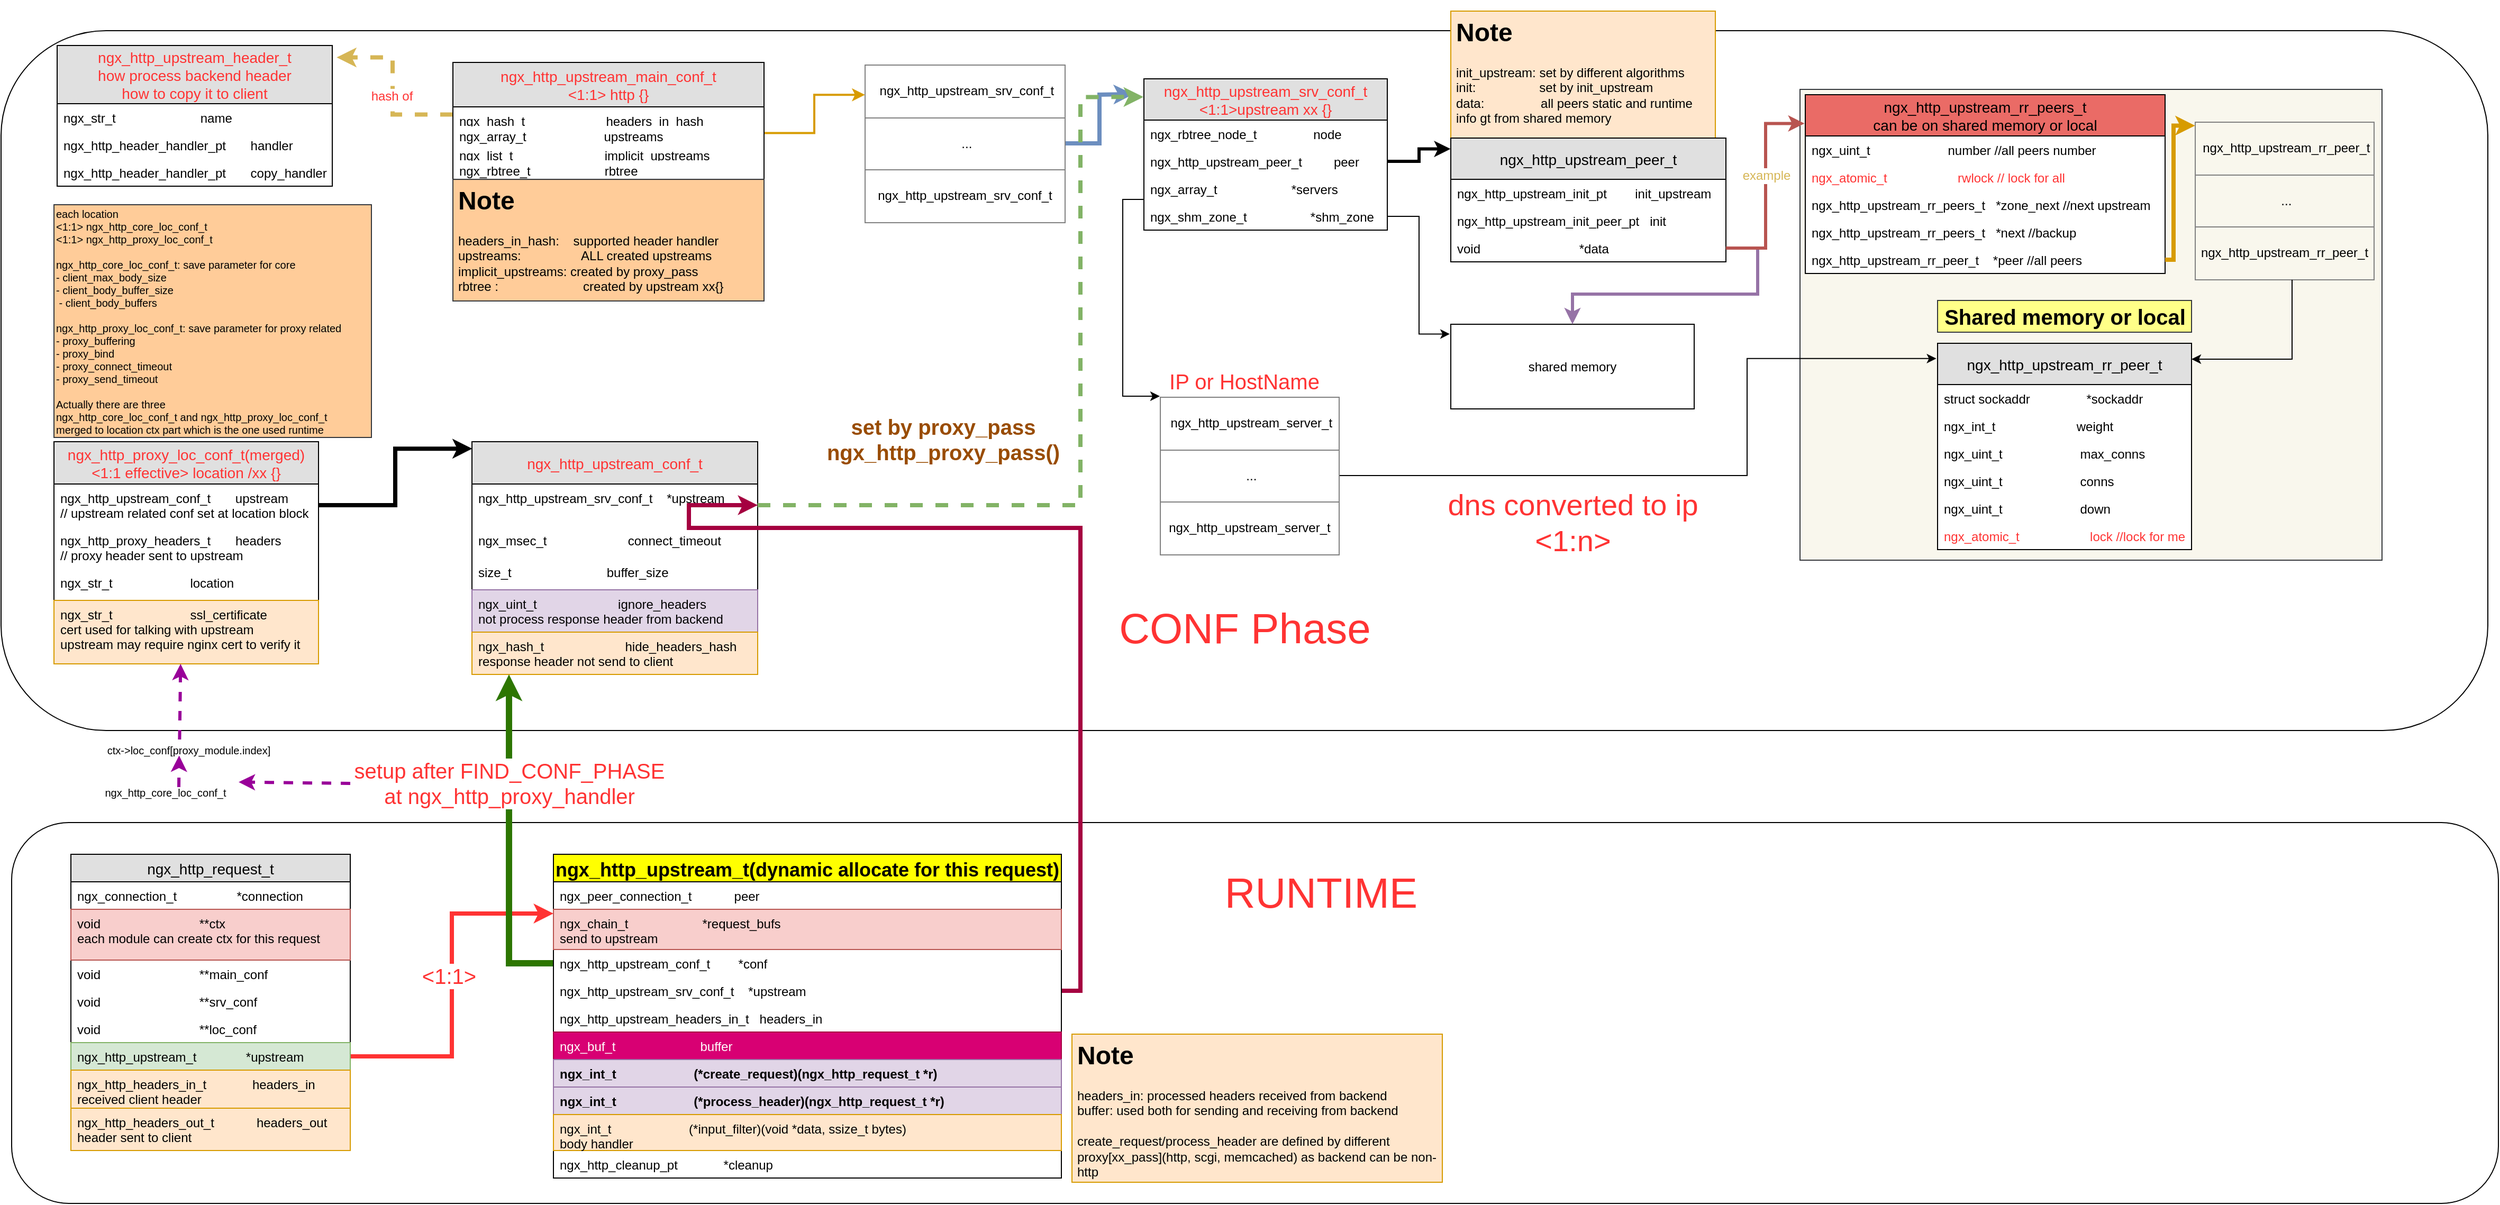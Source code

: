 <mxfile version="14.1.8" type="device"><diagram id="2Dh9Pn1N_m6KJhCu56fz" name="Page-1"><mxGraphModel dx="2422" dy="2136" grid="1" gridSize="10" guides="1" tooltips="1" connect="1" arrows="1" fold="1" page="1" pageScale="1" pageWidth="850" pageHeight="1100" math="0" shadow="0"><root><mxCell id="0"/><mxCell id="1" parent="0"/><mxCell id="KpF2HU3y_pxECqHZrvl7-73" value="" style="group" parent="1" vertex="1" connectable="0"><mxGeometry x="1080" y="-518.5" width="980" height="680" as="geometry"/></mxCell><mxCell id="r-wEKpMscldsiw1j2YKn-5" value="IP or HostName" style="rounded=1;whiteSpace=wrap;html=1;strokeColor=#000000;fillColor=none;fontSize=20;fontColor=#FF3333;" parent="KpF2HU3y_pxECqHZrvl7-73" vertex="1"><mxGeometry x="-1370" y="18.5" width="2350" height="661.5" as="geometry"/></mxCell><mxCell id="KpF2HU3y_pxECqHZrvl7-48" value="&lt;h1&gt;Note&lt;/h1&gt;&lt;div&gt;init_upstream: set by different algorithms&lt;br&gt;&lt;/div&gt;&lt;div&gt;init:&amp;nbsp;&amp;nbsp;&amp;nbsp;&amp;nbsp;&amp;nbsp;&amp;nbsp;&amp;nbsp;&amp;nbsp;&amp;nbsp;&amp;nbsp;&amp;nbsp;&amp;nbsp;&amp;nbsp;&amp;nbsp;&amp;nbsp;&amp;nbsp;&amp;nbsp; set by init_upstream&lt;/div&gt;&lt;div&gt;data:&amp;nbsp;&amp;nbsp;&amp;nbsp;&amp;nbsp;&amp;nbsp;&amp;nbsp;&amp;nbsp;&amp;nbsp;&amp;nbsp;&amp;nbsp;&amp;nbsp;&amp;nbsp;&amp;nbsp;&amp;nbsp;&amp;nbsp; all peers static and runtime info gt from shared memory&lt;br&gt;&lt;/div&gt;" style="text;html=1;strokeColor=#d79b00;fillColor=#ffe6cc;spacing=5;spacingTop=-20;whiteSpace=wrap;overflow=hidden;rounded=0;" parent="KpF2HU3y_pxECqHZrvl7-73" vertex="1"><mxGeometry width="250" height="120" as="geometry"/></mxCell><mxCell id="KpF2HU3y_pxECqHZrvl7-39" value="ngx_http_upstream_peer_t" style="swimlane;fontStyle=0;childLayout=stackLayout;horizontal=1;startSize=39;fillColor=#e0e0e0;horizontalStack=0;resizeParent=1;resizeParentMax=0;resizeLast=0;collapsible=1;marginBottom=0;swimlaneFillColor=#ffffff;align=center;fontSize=14;strokeColor=#000000;" parent="KpF2HU3y_pxECqHZrvl7-73" vertex="1"><mxGeometry y="120" width="260" height="117" as="geometry"/></mxCell><mxCell id="KpF2HU3y_pxECqHZrvl7-40" value="ngx_http_upstream_init_pt        init_upstream" style="text;strokeColor=none;fillColor=none;spacingLeft=4;spacingRight=4;overflow=hidden;rotatable=0;points=[[0,0.5],[1,0.5]];portConstraint=eastwest;fontSize=12;" parent="KpF2HU3y_pxECqHZrvl7-39" vertex="1"><mxGeometry y="39" width="260" height="26" as="geometry"/></mxCell><mxCell id="KpF2HU3y_pxECqHZrvl7-41" value="ngx_http_upstream_init_peer_pt   init" style="text;strokeColor=none;fillColor=none;spacingLeft=4;spacingRight=4;overflow=hidden;rotatable=0;points=[[0,0.5],[1,0.5]];portConstraint=eastwest;fontSize=12;" parent="KpF2HU3y_pxECqHZrvl7-39" vertex="1"><mxGeometry y="65" width="260" height="26" as="geometry"/></mxCell><mxCell id="KpF2HU3y_pxECqHZrvl7-42" value="void                            *data" style="text;strokeColor=none;fillColor=none;spacingLeft=4;spacingRight=4;overflow=hidden;rotatable=0;points=[[0,0.5],[1,0.5]];portConstraint=eastwest;fontSize=12;" parent="KpF2HU3y_pxECqHZrvl7-39" vertex="1"><mxGeometry y="91" width="260" height="26" as="geometry"/></mxCell><mxCell id="KpF2HU3y_pxECqHZrvl7-80" value="ngx_http_upstream_conf_t" style="swimlane;fontStyle=0;childLayout=stackLayout;horizontal=1;startSize=40;fillColor=#e0e0e0;horizontalStack=0;resizeParent=1;resizeParentMax=0;resizeLast=0;collapsible=1;marginBottom=0;swimlaneFillColor=#ffffff;align=center;fontSize=14;strokeColor=#000000;fontColor=#FF3333;" parent="KpF2HU3y_pxECqHZrvl7-73" vertex="1"><mxGeometry x="-925" y="407" width="270" height="220" as="geometry"/></mxCell><mxCell id="KpF2HU3y_pxECqHZrvl7-81" value="ngx_http_upstream_srv_conf_t    *upstream" style="text;strokeColor=none;fillColor=none;spacingLeft=4;spacingRight=4;overflow=hidden;rotatable=0;points=[[0,0.5],[1,0.5]];portConstraint=eastwest;fontSize=12;" parent="KpF2HU3y_pxECqHZrvl7-80" vertex="1"><mxGeometry y="40" width="270" height="40" as="geometry"/></mxCell><mxCell id="KpF2HU3y_pxECqHZrvl7-82" value="ngx_msec_t                       connect_timeout" style="text;strokeColor=none;fillColor=none;spacingLeft=4;spacingRight=4;overflow=hidden;rotatable=0;points=[[0,0.5],[1,0.5]];portConstraint=eastwest;fontSize=12;" parent="KpF2HU3y_pxECqHZrvl7-80" vertex="1"><mxGeometry y="80" width="270" height="30" as="geometry"/></mxCell><mxCell id="KpF2HU3y_pxECqHZrvl7-83" value="size_t                           buffer_size" style="text;strokeColor=none;fillColor=none;spacingLeft=4;spacingRight=4;overflow=hidden;rotatable=0;points=[[0,0.5],[1,0.5]];portConstraint=eastwest;fontSize=12;" parent="KpF2HU3y_pxECqHZrvl7-80" vertex="1"><mxGeometry y="110" width="270" height="30" as="geometry"/></mxCell><mxCell id="KpF2HU3y_pxECqHZrvl7-87" value="ngx_uint_t                       ignore_headers&#10;not process response header from backend&#10;" style="text;strokeColor=#9673a6;fillColor=#e1d5e7;spacingLeft=4;spacingRight=4;overflow=hidden;rotatable=0;points=[[0,0.5],[1,0.5]];portConstraint=eastwest;fontSize=12;" parent="KpF2HU3y_pxECqHZrvl7-80" vertex="1"><mxGeometry y="140" width="270" height="40" as="geometry"/></mxCell><mxCell id="KpF2HU3y_pxECqHZrvl7-88" value="ngx_hash_t                       hide_headers_hash&#10;response header not send to client&#10;" style="text;strokeColor=#d79b00;fillColor=#ffe6cc;spacingLeft=4;spacingRight=4;overflow=hidden;rotatable=0;points=[[0,0.5],[1,0.5]];portConstraint=eastwest;fontSize=12;" parent="KpF2HU3y_pxECqHZrvl7-80" vertex="1"><mxGeometry y="180" width="270" height="40" as="geometry"/></mxCell><mxCell id="r-wEKpMscldsiw1j2YKn-2" value="" style="group;fillColor=#f9f7ed;strokeColor=#36393d;" parent="1" vertex="1" connectable="0"><mxGeometry x="1410" y="-444.5" width="550" height="445" as="geometry"/></mxCell><mxCell id="KpF2HU3y_pxECqHZrvl7-59" value="&lt;table style=&quot;width: 100% ; height: 100% ; border-collapse: collapse&quot; width=&quot;100%&quot; border=&quot;1&quot;&gt;&lt;tbody&gt;&lt;tr&gt;&lt;td align=&quot;center&quot;&gt;&amp;nbsp;ngx_http_upstream_rr_peer_t&lt;/td&gt;&lt;/tr&gt;&lt;tr&gt;&lt;td align=&quot;center&quot;&gt;&amp;nbsp;...&lt;/td&gt;&lt;/tr&gt;&lt;tr&gt;&lt;td align=&quot;center&quot;&gt;ngx_http_upstream_rr_peer_t&lt;/td&gt;&lt;/tr&gt;&lt;/tbody&gt;&lt;/table&gt;" style="text;html=1;strokeColor=none;fillColor=none;overflow=fill;" parent="r-wEKpMscldsiw1j2YKn-2" vertex="1"><mxGeometry x="373" y="30" width="170" height="150" as="geometry"/></mxCell><mxCell id="KpF2HU3y_pxECqHZrvl7-50" value="ngx_http_upstream_rr_peers_t&#10;can be on shared memory or local" style="swimlane;fontStyle=0;childLayout=stackLayout;horizontal=1;startSize=39;fillColor=#EA6B66;horizontalStack=0;resizeParent=1;resizeParentMax=0;resizeLast=0;collapsible=1;marginBottom=0;swimlaneFillColor=#ffffff;align=center;fontSize=14;strokeColor=#000000;" parent="r-wEKpMscldsiw1j2YKn-2" vertex="1"><mxGeometry x="5" y="5" width="340" height="169" as="geometry"/></mxCell><mxCell id="KpF2HU3y_pxECqHZrvl7-51" value="ngx_uint_t                      number //all peers number" style="text;strokeColor=none;fillColor=none;spacingLeft=4;spacingRight=4;overflow=hidden;rotatable=0;points=[[0,0.5],[1,0.5]];portConstraint=eastwest;fontSize=12;" parent="KpF2HU3y_pxECqHZrvl7-50" vertex="1"><mxGeometry y="39" width="340" height="26" as="geometry"/></mxCell><mxCell id="KpF2HU3y_pxECqHZrvl7-52" value="ngx_atomic_t                    rwlock // lock for all" style="text;strokeColor=none;fillColor=none;spacingLeft=4;spacingRight=4;overflow=hidden;rotatable=0;points=[[0,0.5],[1,0.5]];portConstraint=eastwest;fontSize=12;fontColor=#FF3333;" parent="KpF2HU3y_pxECqHZrvl7-50" vertex="1"><mxGeometry y="65" width="340" height="26" as="geometry"/></mxCell><mxCell id="KpF2HU3y_pxECqHZrvl7-53" value="ngx_http_upstream_rr_peers_t   *zone_next //next upstream" style="text;strokeColor=none;fillColor=none;spacingLeft=4;spacingRight=4;overflow=hidden;rotatable=0;points=[[0,0.5],[1,0.5]];portConstraint=eastwest;fontSize=12;" parent="KpF2HU3y_pxECqHZrvl7-50" vertex="1"><mxGeometry y="91" width="340" height="26" as="geometry"/></mxCell><mxCell id="KpF2HU3y_pxECqHZrvl7-56" value="ngx_http_upstream_rr_peers_t   *next //backup" style="text;strokeColor=none;fillColor=none;spacingLeft=4;spacingRight=4;overflow=hidden;rotatable=0;points=[[0,0.5],[1,0.5]];portConstraint=eastwest;fontSize=12;" parent="KpF2HU3y_pxECqHZrvl7-50" vertex="1"><mxGeometry y="117" width="340" height="26" as="geometry"/></mxCell><mxCell id="KpF2HU3y_pxECqHZrvl7-57" value="ngx_http_upstream_rr_peer_t    *peer //all peers" style="text;strokeColor=none;fillColor=none;spacingLeft=4;spacingRight=4;overflow=hidden;rotatable=0;points=[[0,0.5],[1,0.5]];portConstraint=eastwest;fontSize=12;" parent="KpF2HU3y_pxECqHZrvl7-50" vertex="1"><mxGeometry y="143" width="340" height="26" as="geometry"/></mxCell><mxCell id="KpF2HU3y_pxECqHZrvl7-60" value="ngx_http_upstream_rr_peer_t" style="swimlane;fontStyle=0;childLayout=stackLayout;horizontal=1;startSize=39;fillColor=#e0e0e0;horizontalStack=0;resizeParent=1;resizeParentMax=0;resizeLast=0;collapsible=1;marginBottom=0;swimlaneFillColor=#ffffff;align=center;fontSize=14;strokeColor=#000000;" parent="r-wEKpMscldsiw1j2YKn-2" vertex="1"><mxGeometry x="130" y="240" width="240" height="195" as="geometry"/></mxCell><mxCell id="KpF2HU3y_pxECqHZrvl7-61" value="struct sockaddr                *sockaddr" style="text;strokeColor=none;fillColor=none;spacingLeft=4;spacingRight=4;overflow=hidden;rotatable=0;points=[[0,0.5],[1,0.5]];portConstraint=eastwest;fontSize=12;" parent="KpF2HU3y_pxECqHZrvl7-60" vertex="1"><mxGeometry y="39" width="240" height="26" as="geometry"/></mxCell><mxCell id="KpF2HU3y_pxECqHZrvl7-62" value="ngx_int_t                       weight" style="text;strokeColor=none;fillColor=none;spacingLeft=4;spacingRight=4;overflow=hidden;rotatable=0;points=[[0,0.5],[1,0.5]];portConstraint=eastwest;fontSize=12;" parent="KpF2HU3y_pxECqHZrvl7-60" vertex="1"><mxGeometry y="65" width="240" height="26" as="geometry"/></mxCell><mxCell id="KpF2HU3y_pxECqHZrvl7-63" value="ngx_uint_t                      max_conns" style="text;strokeColor=none;fillColor=none;spacingLeft=4;spacingRight=4;overflow=hidden;rotatable=0;points=[[0,0.5],[1,0.5]];portConstraint=eastwest;fontSize=12;" parent="KpF2HU3y_pxECqHZrvl7-60" vertex="1"><mxGeometry y="91" width="240" height="26" as="geometry"/></mxCell><mxCell id="KpF2HU3y_pxECqHZrvl7-64" value="ngx_uint_t                      conns" style="text;strokeColor=none;fillColor=none;spacingLeft=4;spacingRight=4;overflow=hidden;rotatable=0;points=[[0,0.5],[1,0.5]];portConstraint=eastwest;fontSize=12;" parent="KpF2HU3y_pxECqHZrvl7-60" vertex="1"><mxGeometry y="117" width="240" height="26" as="geometry"/></mxCell><mxCell id="KpF2HU3y_pxECqHZrvl7-65" value="ngx_uint_t                      down" style="text;strokeColor=none;fillColor=none;spacingLeft=4;spacingRight=4;overflow=hidden;rotatable=0;points=[[0,0.5],[1,0.5]];portConstraint=eastwest;fontSize=12;" parent="KpF2HU3y_pxECqHZrvl7-60" vertex="1"><mxGeometry y="143" width="240" height="26" as="geometry"/></mxCell><mxCell id="KpF2HU3y_pxECqHZrvl7-66" value="ngx_atomic_t                    lock //lock for me" style="text;strokeColor=none;fillColor=none;spacingLeft=4;spacingRight=4;overflow=hidden;rotatable=0;points=[[0,0.5],[1,0.5]];portConstraint=eastwest;fontSize=12;fontColor=#FF3333;" parent="KpF2HU3y_pxECqHZrvl7-60" vertex="1"><mxGeometry y="169" width="240" height="26" as="geometry"/></mxCell><mxCell id="KpF2HU3y_pxECqHZrvl7-72" style="edgeStyle=orthogonalEdgeStyle;rounded=0;orthogonalLoop=1;jettySize=auto;html=1;entryX=0.002;entryY=0.028;entryDx=0;entryDy=0;entryPerimeter=0;strokeWidth=4;fontSize=28;fontColor=#FF3333;fillColor=#ffe6cc;strokeColor=#d79b00;" parent="r-wEKpMscldsiw1j2YKn-2" source="KpF2HU3y_pxECqHZrvl7-57" target="KpF2HU3y_pxECqHZrvl7-59" edge="1"><mxGeometry relative="1" as="geometry"><Array as="points"><mxPoint x="353" y="161"/><mxPoint x="353" y="34"/></Array></mxGeometry></mxCell><mxCell id="KpF2HU3y_pxECqHZrvl7-67" style="edgeStyle=orthogonalEdgeStyle;rounded=0;orthogonalLoop=1;jettySize=auto;html=1;strokeWidth=1;fontColor=#D6B656;" parent="r-wEKpMscldsiw1j2YKn-2" source="KpF2HU3y_pxECqHZrvl7-59" target="KpF2HU3y_pxECqHZrvl7-60" edge="1"><mxGeometry relative="1" as="geometry"><Array as="points"><mxPoint x="465" y="255"/></Array></mxGeometry></mxCell><mxCell id="r-wEKpMscldsiw1j2YKn-3" value="Shared memory or local" style="text;html=1;align=center;verticalAlign=middle;resizable=0;points=[];autosize=1;fillColor=#ffff88;strokeColor=#36393d;fontSize=20;fontStyle=1" parent="r-wEKpMscldsiw1j2YKn-2" vertex="1"><mxGeometry x="130" y="199.5" width="240" height="30" as="geometry"/></mxCell><mxCell id="KpF2HU3y_pxECqHZrvl7-137" value="" style="rounded=1;whiteSpace=wrap;html=1;strokeColor=#000000;fillColor=none;fontSize=20;fontColor=#FF3333;" parent="1" vertex="1"><mxGeometry x="-280" y="248.5" width="2350" height="360" as="geometry"/></mxCell><mxCell id="KpF2HU3y_pxECqHZrvl7-71" style="edgeStyle=orthogonalEdgeStyle;rounded=0;orthogonalLoop=1;jettySize=auto;html=1;strokeWidth=4;fontColor=#D6B656;fillColor=#dae8fc;strokeColor=#6c8ebf;" parent="1" source="KpF2HU3y_pxECqHZrvl7-23" edge="1"><mxGeometry relative="1" as="geometry"><mxPoint x="780" y="-440" as="targetPoint"/></mxGeometry></mxCell><mxCell id="KpF2HU3y_pxECqHZrvl7-23" value="&lt;table style=&quot;width: 100% ; height: 100% ; border-collapse: collapse&quot; width=&quot;100%&quot; border=&quot;1&quot;&gt;&lt;tbody&gt;&lt;tr&gt;&lt;td align=&quot;center&quot;&gt;&amp;nbsp;ngx_http_upstream_srv_conf_t&lt;/td&gt;&lt;/tr&gt;&lt;tr&gt;&lt;td align=&quot;center&quot;&gt;&amp;nbsp;...&lt;/td&gt;&lt;/tr&gt;&lt;tr&gt;&lt;td align=&quot;center&quot;&gt;ngx_http_upstream_srv_conf_t&lt;/td&gt;&lt;/tr&gt;&lt;/tbody&gt;&lt;/table&gt;" style="text;html=1;strokeColor=none;fillColor=none;overflow=fill;" parent="1" vertex="1"><mxGeometry x="526" y="-468.5" width="190" height="150" as="geometry"/></mxCell><mxCell id="KpF2HU3y_pxECqHZrvl7-25" style="edgeStyle=orthogonalEdgeStyle;rounded=0;orthogonalLoop=1;jettySize=auto;html=1;strokeWidth=2;fillColor=#ffe6cc;strokeColor=#d79b00;exitX=0.998;exitY=0.572;exitDx=0;exitDy=0;exitPerimeter=0;entryX=0.002;entryY=0.194;entryDx=0;entryDy=0;entryPerimeter=0;" parent="1" source="KpF2HU3y_pxECqHZrvl7-11" target="KpF2HU3y_pxECqHZrvl7-23" edge="1"><mxGeometry relative="1" as="geometry"><Array as="points"/></mxGeometry></mxCell><mxCell id="KpF2HU3y_pxECqHZrvl7-68" style="edgeStyle=orthogonalEdgeStyle;rounded=0;orthogonalLoop=1;jettySize=auto;html=1;entryX=-0.005;entryY=0.074;entryDx=0;entryDy=0;entryPerimeter=0;strokeWidth=1;fontColor=#D6B656;" parent="1" source="KpF2HU3y_pxECqHZrvl7-36" target="KpF2HU3y_pxECqHZrvl7-60" edge="1"><mxGeometry relative="1" as="geometry"><Array as="points"><mxPoint x="1360" y="-79"/><mxPoint x="1360" y="-190"/></Array></mxGeometry></mxCell><mxCell id="KpF2HU3y_pxECqHZrvl7-69" value="dns converted to ip&lt;br style=&quot;font-size: 28px&quot;&gt;&amp;lt;1:n&amp;gt;" style="text;html=1;align=center;verticalAlign=middle;resizable=0;points=[];labelBackgroundColor=#ffffff;fontColor=#FF3333;fontSize=28;" parent="KpF2HU3y_pxECqHZrvl7-68" vertex="1" connectable="0"><mxGeometry x="-0.008" y="-50" relative="1" as="geometry"><mxPoint x="-114.29" y="-6.07" as="offset"/></mxGeometry></mxCell><mxCell id="KpF2HU3y_pxECqHZrvl7-36" value="&lt;table style=&quot;width: 100% ; height: 100% ; border-collapse: collapse&quot; width=&quot;100%&quot; border=&quot;1&quot;&gt;&lt;tbody&gt;&lt;tr&gt;&lt;td align=&quot;center&quot;&gt;&amp;nbsp;ngx_http_upstream_server_t&lt;/td&gt;&lt;/tr&gt;&lt;tr&gt;&lt;td align=&quot;center&quot;&gt;&amp;nbsp;...&lt;/td&gt;&lt;/tr&gt;&lt;tr&gt;&lt;td align=&quot;center&quot;&gt;ngx_http_upstream_server_t&lt;/td&gt;&lt;/tr&gt;&lt;/tbody&gt;&lt;/table&gt;" style="text;html=1;strokeColor=none;fillColor=none;overflow=fill;" parent="1" vertex="1"><mxGeometry x="805" y="-154.5" width="170" height="150" as="geometry"/></mxCell><mxCell id="KpF2HU3y_pxECqHZrvl7-44" value="shared memory" style="rounded=0;whiteSpace=wrap;html=1;strokeColor=#000000;fillColor=none;" parent="1" vertex="1"><mxGeometry x="1080" y="-222.5" width="230" height="80" as="geometry"/></mxCell><mxCell id="KpF2HU3y_pxECqHZrvl7-45" style="edgeStyle=orthogonalEdgeStyle;rounded=0;orthogonalLoop=1;jettySize=auto;html=1;exitX=1;exitY=0.5;exitDx=0;exitDy=0;entryX=-0.004;entryY=0.115;entryDx=0;entryDy=0;entryPerimeter=0;" parent="1" source="KpF2HU3y_pxECqHZrvl7-35" target="KpF2HU3y_pxECqHZrvl7-44" edge="1"><mxGeometry relative="1" as="geometry"><mxPoint x="1040" y="-174.5" as="sourcePoint"/></mxGeometry></mxCell><mxCell id="KpF2HU3y_pxECqHZrvl7-46" style="edgeStyle=orthogonalEdgeStyle;rounded=0;orthogonalLoop=1;jettySize=auto;html=1;exitX=1;exitY=0.5;exitDx=0;exitDy=0;entryX=-0.001;entryY=0.088;entryDx=0;entryDy=0;entryPerimeter=0;strokeWidth=3;" parent="1" source="KpF2HU3y_pxECqHZrvl7-33" target="KpF2HU3y_pxECqHZrvl7-39" edge="1"><mxGeometry relative="1" as="geometry"><mxPoint x="1040" y="-226.5" as="sourcePoint"/></mxGeometry></mxCell><mxCell id="KpF2HU3y_pxECqHZrvl7-47" style="edgeStyle=orthogonalEdgeStyle;rounded=0;orthogonalLoop=1;jettySize=auto;html=1;exitX=1;exitY=0.5;exitDx=0;exitDy=0;fillColor=#e1d5e7;strokeColor=#9673a6;strokeWidth=3;" parent="1" source="KpF2HU3y_pxECqHZrvl7-42" target="KpF2HU3y_pxECqHZrvl7-44" edge="1"><mxGeometry relative="1" as="geometry"><Array as="points"><mxPoint x="1370" y="-294"/><mxPoint x="1370" y="-251"/><mxPoint x="1195" y="-251"/></Array></mxGeometry></mxCell><mxCell id="KpF2HU3y_pxECqHZrvl7-49" style="edgeStyle=orthogonalEdgeStyle;rounded=0;orthogonalLoop=1;jettySize=auto;html=1;entryX=0;entryY=0;entryDx=0;entryDy=0;" parent="1" source="KpF2HU3y_pxECqHZrvl7-34" target="KpF2HU3y_pxECqHZrvl7-36" edge="1"><mxGeometry relative="1" as="geometry"><Array as="points"><mxPoint x="770" y="-340.5"/><mxPoint x="770" y="-154.5"/></Array></mxGeometry></mxCell><mxCell id="KpF2HU3y_pxECqHZrvl7-54" style="edgeStyle=orthogonalEdgeStyle;rounded=0;orthogonalLoop=1;jettySize=auto;html=1;entryX=-0.002;entryY=0.161;entryDx=0;entryDy=0;entryPerimeter=0;strokeWidth=3;fillColor=#f8cecc;strokeColor=#b85450;" parent="1" source="KpF2HU3y_pxECqHZrvl7-42" target="KpF2HU3y_pxECqHZrvl7-50" edge="1"><mxGeometry relative="1" as="geometry"/></mxCell><mxCell id="KpF2HU3y_pxECqHZrvl7-55" value="example" style="text;html=1;align=center;verticalAlign=middle;resizable=0;points=[];labelBackgroundColor=#ffffff;fontColor=#D6B656;" parent="KpF2HU3y_pxECqHZrvl7-54" vertex="1" connectable="0"><mxGeometry x="0.105" relative="1" as="geometry"><mxPoint as="offset"/></mxGeometry></mxCell><mxCell id="KpF2HU3y_pxECqHZrvl7-85" style="edgeStyle=orthogonalEdgeStyle;rounded=0;orthogonalLoop=1;jettySize=auto;html=1;entryX=0.001;entryY=0.03;entryDx=0;entryDy=0;entryPerimeter=0;strokeWidth=4;fontSize=28;fontColor=#FF3333;" parent="1" source="KpF2HU3y_pxECqHZrvl7-75" target="KpF2HU3y_pxECqHZrvl7-80" edge="1"><mxGeometry relative="1" as="geometry"/></mxCell><mxCell id="KpF2HU3y_pxECqHZrvl7-86" style="edgeStyle=orthogonalEdgeStyle;rounded=0;orthogonalLoop=1;jettySize=auto;html=1;entryX=-0.002;entryY=0.12;entryDx=0;entryDy=0;strokeWidth=4;fontSize=28;fontColor=#FF3333;entryPerimeter=0;fillColor=#d5e8d4;strokeColor=#82b366;exitX=1;exitY=0.5;exitDx=0;exitDy=0;dashed=1;" parent="1" source="KpF2HU3y_pxECqHZrvl7-81" target="KpF2HU3y_pxECqHZrvl7-31" edge="1"><mxGeometry relative="1" as="geometry"><Array as="points"><mxPoint x="730" y="-51.5"/><mxPoint x="730" y="-437.5"/></Array></mxGeometry></mxCell><mxCell id="KpF2HU3y_pxECqHZrvl7-140" value="set by proxy_pass&lt;br&gt;ngx_http_proxy_pass()" style="text;html=1;align=center;verticalAlign=middle;resizable=0;points=[];labelBackgroundColor=#ffffff;fontSize=20;fontStyle=1;fontColor=#994C00;" parent="KpF2HU3y_pxECqHZrvl7-86" vertex="1" connectable="0"><mxGeometry x="0.371" y="1" relative="1" as="geometry"><mxPoint x="-129" y="146.93" as="offset"/></mxGeometry></mxCell><mxCell id="KpF2HU3y_pxECqHZrvl7-95" style="edgeStyle=orthogonalEdgeStyle;rounded=0;orthogonalLoop=1;jettySize=auto;html=1;entryX=1.016;entryY=0.085;entryDx=0;entryDy=0;entryPerimeter=0;strokeWidth=4;fontSize=28;fontColor=#FF3333;dashed=1;fillColor=#fff2cc;strokeColor=#d6b656;" parent="1" source="KpF2HU3y_pxECqHZrvl7-10" target="KpF2HU3y_pxECqHZrvl7-91" edge="1"><mxGeometry relative="1" as="geometry"/></mxCell><mxCell id="KpF2HU3y_pxECqHZrvl7-96" value="hash of" style="text;html=1;align=center;verticalAlign=middle;resizable=0;points=[];labelBackgroundColor=#ffffff;fontSize=12;fontColor=#FF3333;" parent="KpF2HU3y_pxECqHZrvl7-95" vertex="1" connectable="0"><mxGeometry x="0.485" y="-3" relative="1" as="geometry"><mxPoint x="9.67" y="39.17" as="offset"/></mxGeometry></mxCell><mxCell id="KpF2HU3y_pxECqHZrvl7-111" style="edgeStyle=orthogonalEdgeStyle;rounded=0;orthogonalLoop=1;jettySize=auto;html=1;entryX=0;entryY=0.183;entryDx=0;entryDy=0;entryPerimeter=0;strokeWidth=4;fontSize=12;fontColor=#FF3333;strokeColor=#FF3333;" parent="1" source="KpF2HU3y_pxECqHZrvl7-104" target="KpF2HU3y_pxECqHZrvl7-107" edge="1"><mxGeometry relative="1" as="geometry"/></mxCell><mxCell id="KpF2HU3y_pxECqHZrvl7-112" value="&amp;lt;1:1&amp;gt;" style="text;html=1;align=center;verticalAlign=middle;resizable=0;points=[];labelBackgroundColor=#ffffff;fontSize=20;fontColor=#FF3333;" parent="KpF2HU3y_pxECqHZrvl7-111" vertex="1" connectable="0"><mxGeometry x="0.055" y="3" relative="1" as="geometry"><mxPoint as="offset"/></mxGeometry></mxCell><mxCell id="KpF2HU3y_pxECqHZrvl7-122" style="edgeStyle=orthogonalEdgeStyle;rounded=0;orthogonalLoop=1;jettySize=auto;html=1;exitX=0;exitY=0.5;exitDx=0;exitDy=0;strokeColor=#2D7600;strokeWidth=6;fontSize=20;fontColor=#FF3333;fillColor=#60a917;" parent="1" source="KpF2HU3y_pxECqHZrvl7-110" edge="1" target="KpF2HU3y_pxECqHZrvl7-88"><mxGeometry relative="1" as="geometry"><mxPoint x="160" y="110" as="targetPoint"/><Array as="points"><mxPoint x="190" y="382"/></Array></mxGeometry></mxCell><mxCell id="KpF2HU3y_pxECqHZrvl7-134" value="setup after FIND_CONF_PHASE&lt;br&gt;at&amp;nbsp;ngx_http_proxy_handler" style="text;html=1;align=center;verticalAlign=middle;resizable=0;points=[];labelBackgroundColor=#ffffff;fontSize=20;fontColor=#FF3333;" parent="KpF2HU3y_pxECqHZrvl7-122" vertex="1" connectable="0"><mxGeometry x="0.352" relative="1" as="geometry"><mxPoint as="offset"/></mxGeometry></mxCell><mxCell id="KpF2HU3y_pxECqHZrvl7-123" style="edgeStyle=orthogonalEdgeStyle;rounded=0;orthogonalLoop=1;jettySize=auto;html=1;exitX=1;exitY=0.5;exitDx=0;exitDy=0;entryX=1;entryY=0.5;entryDx=0;entryDy=0;strokeColor=#A50040;strokeWidth=4;fontSize=20;fontColor=#FF3333;fillColor=#d80073;" parent="1" source="KpF2HU3y_pxECqHZrvl7-113" target="KpF2HU3y_pxECqHZrvl7-81" edge="1"><mxGeometry relative="1" as="geometry"><Array as="points"><mxPoint x="730" y="408"/><mxPoint x="730" y="-30"/><mxPoint x="360" y="-30"/><mxPoint x="360" y="-51"/></Array></mxGeometry></mxCell><mxCell id="KpF2HU3y_pxECqHZrvl7-133" value="" style="group" parent="1" vertex="1" connectable="0"><mxGeometry x="302" y="278.5" width="740" height="310" as="geometry"/></mxCell><mxCell id="KpF2HU3y_pxECqHZrvl7-107" value="ngx_http_upstream_t(dynamic allocate for this request)" style="swimlane;fontStyle=1;childLayout=stackLayout;horizontal=1;startSize=26;fillColor=#FFFF00;horizontalStack=0;resizeParent=1;resizeParentMax=0;resizeLast=0;collapsible=1;marginBottom=0;swimlaneFillColor=#ffffff;align=center;fontSize=18;strokeColor=#000000;" parent="KpF2HU3y_pxECqHZrvl7-133" vertex="1"><mxGeometry x="-70" width="480" height="306" as="geometry"/></mxCell><mxCell id="KpF2HU3y_pxECqHZrvl7-108" value="ngx_peer_connection_t            peer" style="text;strokeColor=none;fillColor=none;spacingLeft=4;spacingRight=4;overflow=hidden;rotatable=0;points=[[0,0.5],[1,0.5]];portConstraint=eastwest;fontSize=12;" parent="KpF2HU3y_pxECqHZrvl7-107" vertex="1"><mxGeometry y="26" width="480" height="26" as="geometry"/></mxCell><mxCell id="KpF2HU3y_pxECqHZrvl7-109" value="ngx_chain_t                     *request_bufs&#10;send to upstream&#10;" style="text;strokeColor=#b85450;fillColor=#f8cecc;spacingLeft=4;spacingRight=4;overflow=hidden;rotatable=0;points=[[0,0.5],[1,0.5]];portConstraint=eastwest;fontSize=12;" parent="KpF2HU3y_pxECqHZrvl7-107" vertex="1"><mxGeometry y="52" width="480" height="38" as="geometry"/></mxCell><mxCell id="KpF2HU3y_pxECqHZrvl7-110" value="ngx_http_upstream_conf_t        *conf" style="text;strokeColor=none;fillColor=none;spacingLeft=4;spacingRight=4;overflow=hidden;rotatable=0;points=[[0,0.5],[1,0.5]];portConstraint=eastwest;fontSize=12;" parent="KpF2HU3y_pxECqHZrvl7-107" vertex="1"><mxGeometry y="90" width="480" height="26" as="geometry"/></mxCell><mxCell id="KpF2HU3y_pxECqHZrvl7-113" value="ngx_http_upstream_srv_conf_t    *upstream" style="text;strokeColor=none;fillColor=none;spacingLeft=4;spacingRight=4;overflow=hidden;rotatable=0;points=[[0,0.5],[1,0.5]];portConstraint=eastwest;fontSize=12;" parent="KpF2HU3y_pxECqHZrvl7-107" vertex="1"><mxGeometry y="116" width="480" height="26" as="geometry"/></mxCell><mxCell id="KpF2HU3y_pxECqHZrvl7-114" value="ngx_http_upstream_headers_in_t   headers_in" style="text;strokeColor=none;fillColor=none;spacingLeft=4;spacingRight=4;overflow=hidden;rotatable=0;points=[[0,0.5],[1,0.5]];portConstraint=eastwest;fontSize=12;" parent="KpF2HU3y_pxECqHZrvl7-107" vertex="1"><mxGeometry y="142" width="480" height="26" as="geometry"/></mxCell><mxCell id="KpF2HU3y_pxECqHZrvl7-115" value="ngx_buf_t                        buffer" style="text;strokeColor=#A50040;fillColor=#d80073;spacingLeft=4;spacingRight=4;overflow=hidden;rotatable=0;points=[[0,0.5],[1,0.5]];portConstraint=eastwest;fontSize=12;fontColor=#ffffff;" parent="KpF2HU3y_pxECqHZrvl7-107" vertex="1"><mxGeometry y="168" width="480" height="26" as="geometry"/></mxCell><mxCell id="KpF2HU3y_pxECqHZrvl7-118" value="ngx_int_t                      (*create_request)(ngx_http_request_t *r)" style="text;strokeColor=#9673a6;fillColor=#e1d5e7;spacingLeft=4;spacingRight=4;overflow=hidden;rotatable=0;points=[[0,0.5],[1,0.5]];portConstraint=eastwest;fontSize=12;fontStyle=1;" parent="KpF2HU3y_pxECqHZrvl7-107" vertex="1"><mxGeometry y="194" width="480" height="26" as="geometry"/></mxCell><mxCell id="KpF2HU3y_pxECqHZrvl7-119" value="ngx_int_t                      (*process_header)(ngx_http_request_t *r)" style="text;strokeColor=#9673a6;fillColor=#e1d5e7;spacingLeft=4;spacingRight=4;overflow=hidden;rotatable=0;points=[[0,0.5],[1,0.5]];portConstraint=eastwest;fontSize=12;fontStyle=1;" parent="KpF2HU3y_pxECqHZrvl7-107" vertex="1"><mxGeometry y="220" width="480" height="26" as="geometry"/></mxCell><mxCell id="KpF2HU3y_pxECqHZrvl7-120" value="ngx_int_t                      (*input_filter)(void *data, ssize_t bytes)&#10;body handler" style="text;strokeColor=#d79b00;fillColor=#ffe6cc;spacingLeft=4;spacingRight=4;overflow=hidden;rotatable=0;points=[[0,0.5],[1,0.5]];portConstraint=eastwest;fontSize=12;" parent="KpF2HU3y_pxECqHZrvl7-107" vertex="1"><mxGeometry y="246" width="480" height="34" as="geometry"/></mxCell><mxCell id="KpF2HU3y_pxECqHZrvl7-121" value="ngx_http_cleanup_pt             *cleanup" style="text;strokeColor=none;fillColor=none;spacingLeft=4;spacingRight=4;overflow=hidden;rotatable=0;points=[[0,0.5],[1,0.5]];portConstraint=eastwest;fontSize=12;" parent="KpF2HU3y_pxECqHZrvl7-107" vertex="1"><mxGeometry y="280" width="480" height="26" as="geometry"/></mxCell><mxCell id="KpF2HU3y_pxECqHZrvl7-132" value="&lt;h1&gt;Note&lt;/h1&gt;&lt;div&gt;headers_in: processed headers received from backend&lt;br&gt;&lt;/div&gt;&lt;div&gt;buffer: used both for sending and receiving from backend&lt;br&gt;&lt;/div&gt;&lt;div&gt;&lt;br&gt;&lt;/div&gt;&lt;div&gt;create_request/process_header are defined by different proxy[xx_pass](http, scgi, memcached) as backend can be non-http&lt;br&gt;&lt;br&gt;&lt;/div&gt;" style="text;html=1;strokeColor=#d79b00;fillColor=#ffe6cc;spacing=5;spacingTop=-20;whiteSpace=wrap;overflow=hidden;rounded=0;" parent="KpF2HU3y_pxECqHZrvl7-133" vertex="1"><mxGeometry x="420" y="170" width="350" height="140" as="geometry"/></mxCell><mxCell id="KpF2HU3y_pxECqHZrvl7-138" value="&lt;font style=&quot;font-size: 40px&quot;&gt;CONF Phase&lt;/font&gt;" style="text;html=1;align=center;verticalAlign=middle;resizable=0;points=[];autosize=1;fontSize=20;fontColor=#FF3333;" parent="1" vertex="1"><mxGeometry x="760" y="43.5" width="250" height="40" as="geometry"/></mxCell><mxCell id="KpF2HU3y_pxECqHZrvl7-139" value="&lt;font style=&quot;font-size: 40px&quot;&gt;RUNTIME&lt;/font&gt;" style="text;html=1;align=center;verticalAlign=middle;resizable=0;points=[];autosize=1;fontSize=20;fontColor=#FF3333;" parent="1" vertex="1"><mxGeometry x="857" y="298.5" width="200" height="30" as="geometry"/></mxCell><mxCell id="KpF2HU3y_pxECqHZrvl7-31" value="ngx_http_upstream_srv_conf_t&#10;&lt;1:1&gt;upstream xx {}" style="swimlane;fontStyle=0;childLayout=stackLayout;horizontal=1;startSize=39;fillColor=#e0e0e0;horizontalStack=0;resizeParent=1;resizeParentMax=0;resizeLast=0;collapsible=1;marginBottom=0;swimlaneFillColor=#ffffff;align=center;fontSize=14;strokeColor=#000000;fontColor=#FF3333;" parent="1" vertex="1"><mxGeometry x="790" y="-454.5" width="230" height="143" as="geometry"/></mxCell><mxCell id="KpF2HU3y_pxECqHZrvl7-32" value="ngx_rbtree_node_t                node" style="text;strokeColor=none;fillColor=none;spacingLeft=4;spacingRight=4;overflow=hidden;rotatable=0;points=[[0,0.5],[1,0.5]];portConstraint=eastwest;fontSize=12;" parent="KpF2HU3y_pxECqHZrvl7-31" vertex="1"><mxGeometry y="39" width="230" height="26" as="geometry"/></mxCell><mxCell id="KpF2HU3y_pxECqHZrvl7-33" value="ngx_http_upstream_peer_t         peer" style="text;strokeColor=none;fillColor=none;spacingLeft=4;spacingRight=4;overflow=hidden;rotatable=0;points=[[0,0.5],[1,0.5]];portConstraint=eastwest;fontSize=12;" parent="KpF2HU3y_pxECqHZrvl7-31" vertex="1"><mxGeometry y="65" width="230" height="26" as="geometry"/></mxCell><mxCell id="KpF2HU3y_pxECqHZrvl7-34" value="ngx_array_t                     *servers" style="text;strokeColor=none;fillColor=none;spacingLeft=4;spacingRight=4;overflow=hidden;rotatable=0;points=[[0,0.5],[1,0.5]];portConstraint=eastwest;fontSize=12;" parent="KpF2HU3y_pxECqHZrvl7-31" vertex="1"><mxGeometry y="91" width="230" height="26" as="geometry"/></mxCell><mxCell id="KpF2HU3y_pxECqHZrvl7-35" value="ngx_shm_zone_t                  *shm_zone" style="text;strokeColor=none;fillColor=none;spacingLeft=4;spacingRight=4;overflow=hidden;rotatable=0;points=[[0,0.5],[1,0.5]];portConstraint=eastwest;fontSize=12;" parent="KpF2HU3y_pxECqHZrvl7-31" vertex="1"><mxGeometry y="117" width="230" height="26" as="geometry"/></mxCell><mxCell id="KpF2HU3y_pxECqHZrvl7-91" value="ngx_http_upstream_header_t&#10;how process backend header&#10;how to copy it to client" style="swimlane;fontStyle=0;childLayout=stackLayout;horizontal=1;startSize=55;fillColor=#e0e0e0;horizontalStack=0;resizeParent=1;resizeParentMax=0;resizeLast=0;collapsible=1;marginBottom=0;swimlaneFillColor=#ffffff;align=center;fontSize=14;strokeColor=#000000;fontColor=#FF3333;" parent="1" vertex="1"><mxGeometry x="-237" y="-486" width="260" height="133" as="geometry"/></mxCell><mxCell id="KpF2HU3y_pxECqHZrvl7-92" value="ngx_str_t                        name" style="text;strokeColor=none;fillColor=none;spacingLeft=4;spacingRight=4;overflow=hidden;rotatable=0;points=[[0,0.5],[1,0.5]];portConstraint=eastwest;fontSize=12;" parent="KpF2HU3y_pxECqHZrvl7-91" vertex="1"><mxGeometry y="55" width="260" height="26" as="geometry"/></mxCell><mxCell id="KpF2HU3y_pxECqHZrvl7-93" value="ngx_http_header_handler_pt       handler" style="text;strokeColor=none;fillColor=none;spacingLeft=4;spacingRight=4;overflow=hidden;rotatable=0;points=[[0,0.5],[1,0.5]];portConstraint=eastwest;fontSize=12;" parent="KpF2HU3y_pxECqHZrvl7-91" vertex="1"><mxGeometry y="81" width="260" height="26" as="geometry"/></mxCell><mxCell id="KpF2HU3y_pxECqHZrvl7-94" value="ngx_http_header_handler_pt       copy_handler" style="text;strokeColor=none;fillColor=none;spacingLeft=4;spacingRight=4;overflow=hidden;rotatable=0;points=[[0,0.5],[1,0.5]];portConstraint=eastwest;fontSize=12;" parent="KpF2HU3y_pxECqHZrvl7-91" vertex="1"><mxGeometry y="107" width="260" height="26" as="geometry"/></mxCell><mxCell id="KpF2HU3y_pxECqHZrvl7-74" value="ngx_http_proxy_loc_conf_t(merged)&#10;&lt;1:1 effective&gt; location /xx {}" style="swimlane;fontStyle=0;childLayout=stackLayout;horizontal=1;startSize=40;fillColor=#e0e0e0;horizontalStack=0;resizeParent=1;resizeParentMax=0;resizeLast=0;collapsible=1;marginBottom=0;swimlaneFillColor=#ffffff;align=center;fontSize=14;strokeColor=#000000;fontColor=#FF3333;" parent="1" vertex="1"><mxGeometry x="-240" y="-111.5" width="250" height="210" as="geometry"/></mxCell><mxCell id="KpF2HU3y_pxECqHZrvl7-75" value="ngx_http_upstream_conf_t       upstream&#10;// upstream related conf set at location block&#10;" style="text;strokeColor=none;fillColor=none;spacingLeft=4;spacingRight=4;overflow=hidden;rotatable=0;points=[[0,0.5],[1,0.5]];portConstraint=eastwest;fontSize=12;" parent="KpF2HU3y_pxECqHZrvl7-74" vertex="1"><mxGeometry y="40" width="250" height="40" as="geometry"/></mxCell><mxCell id="KpF2HU3y_pxECqHZrvl7-76" value="ngx_http_proxy_headers_t       headers&#10;// proxy header sent to upstream&#10;" style="text;strokeColor=none;fillColor=none;spacingLeft=4;spacingRight=4;overflow=hidden;rotatable=0;points=[[0,0.5],[1,0.5]];portConstraint=eastwest;fontSize=12;" parent="KpF2HU3y_pxECqHZrvl7-74" vertex="1"><mxGeometry y="80" width="250" height="40" as="geometry"/></mxCell><mxCell id="KpF2HU3y_pxECqHZrvl7-77" value="ngx_str_t                      location" style="text;strokeColor=none;fillColor=none;spacingLeft=4;spacingRight=4;overflow=hidden;rotatable=0;points=[[0,0.5],[1,0.5]];portConstraint=eastwest;fontSize=12;" parent="KpF2HU3y_pxECqHZrvl7-74" vertex="1"><mxGeometry y="120" width="250" height="30" as="geometry"/></mxCell><mxCell id="KpF2HU3y_pxECqHZrvl7-78" value="ngx_str_t                      ssl_certificate&#10;cert used for talking with upstream&#10;upstream may require nginx cert to verify it" style="text;strokeColor=#d79b00;fillColor=#ffe6cc;spacingLeft=4;spacingRight=4;overflow=hidden;rotatable=0;points=[[0,0.5],[1,0.5]];portConstraint=eastwest;fontSize=12;" parent="KpF2HU3y_pxECqHZrvl7-74" vertex="1"><mxGeometry y="150" width="250" height="60" as="geometry"/></mxCell><mxCell id="KpF2HU3y_pxECqHZrvl7-97" value="ngx_http_request_t" style="swimlane;fontStyle=0;childLayout=stackLayout;horizontal=1;startSize=26;fillColor=#e0e0e0;horizontalStack=0;resizeParent=1;resizeParentMax=0;resizeLast=0;collapsible=1;marginBottom=0;swimlaneFillColor=#ffffff;align=center;fontSize=14;strokeColor=#000000;" parent="1" vertex="1"><mxGeometry x="-224" y="278.5" width="264" height="280" as="geometry"/></mxCell><mxCell id="KpF2HU3y_pxECqHZrvl7-98" value="ngx_connection_t                 *connection" style="text;strokeColor=none;fillColor=none;spacingLeft=4;spacingRight=4;overflow=hidden;rotatable=0;points=[[0,0.5],[1,0.5]];portConstraint=eastwest;fontSize=12;" parent="KpF2HU3y_pxECqHZrvl7-97" vertex="1"><mxGeometry y="26" width="264" height="26" as="geometry"/></mxCell><mxCell id="KpF2HU3y_pxECqHZrvl7-99" value="void                            **ctx&#10;each module can create ctx for this request&#10;" style="text;strokeColor=#b85450;fillColor=#f8cecc;spacingLeft=4;spacingRight=4;overflow=hidden;rotatable=0;points=[[0,0.5],[1,0.5]];portConstraint=eastwest;fontSize=12;" parent="KpF2HU3y_pxECqHZrvl7-97" vertex="1"><mxGeometry y="52" width="264" height="48" as="geometry"/></mxCell><mxCell id="KpF2HU3y_pxECqHZrvl7-100" value="void                            **main_conf" style="text;strokeColor=none;fillColor=none;spacingLeft=4;spacingRight=4;overflow=hidden;rotatable=0;points=[[0,0.5],[1,0.5]];portConstraint=eastwest;fontSize=12;" parent="KpF2HU3y_pxECqHZrvl7-97" vertex="1"><mxGeometry y="100" width="264" height="26" as="geometry"/></mxCell><mxCell id="KpF2HU3y_pxECqHZrvl7-102" value="void                            **srv_conf" style="text;strokeColor=none;fillColor=none;spacingLeft=4;spacingRight=4;overflow=hidden;rotatable=0;points=[[0,0.5],[1,0.5]];portConstraint=eastwest;fontSize=12;" parent="KpF2HU3y_pxECqHZrvl7-97" vertex="1"><mxGeometry y="126" width="264" height="26" as="geometry"/></mxCell><mxCell id="KpF2HU3y_pxECqHZrvl7-103" value="void                            **loc_conf" style="text;strokeColor=none;fillColor=none;spacingLeft=4;spacingRight=4;overflow=hidden;rotatable=0;points=[[0,0.5],[1,0.5]];portConstraint=eastwest;fontSize=12;" parent="KpF2HU3y_pxECqHZrvl7-97" vertex="1"><mxGeometry y="152" width="264" height="26" as="geometry"/></mxCell><mxCell id="KpF2HU3y_pxECqHZrvl7-104" value="ngx_http_upstream_t              *upstream" style="text;strokeColor=#82b366;fillColor=#d5e8d4;spacingLeft=4;spacingRight=4;overflow=hidden;rotatable=0;points=[[0,0.5],[1,0.5]];portConstraint=eastwest;fontSize=12;" parent="KpF2HU3y_pxECqHZrvl7-97" vertex="1"><mxGeometry y="178" width="264" height="26" as="geometry"/></mxCell><mxCell id="KpF2HU3y_pxECqHZrvl7-105" value="ngx_http_headers_in_t             headers_in&#10;received client header" style="text;strokeColor=#d79b00;fillColor=#ffe6cc;spacingLeft=4;spacingRight=4;overflow=hidden;rotatable=0;points=[[0,0.5],[1,0.5]];portConstraint=eastwest;fontSize=12;" parent="KpF2HU3y_pxECqHZrvl7-97" vertex="1"><mxGeometry y="204" width="264" height="36" as="geometry"/></mxCell><mxCell id="KpF2HU3y_pxECqHZrvl7-106" value="ngx_http_headers_out_t            headers_out&#10;header sent to client" style="text;strokeColor=#d79b00;fillColor=#ffe6cc;spacingLeft=4;spacingRight=4;overflow=hidden;rotatable=0;points=[[0,0.5],[1,0.5]];portConstraint=eastwest;fontSize=12;" parent="KpF2HU3y_pxECqHZrvl7-97" vertex="1"><mxGeometry y="240" width="264" height="40" as="geometry"/></mxCell><mxCell id="r-wEKpMscldsiw1j2YKn-4" value="&lt;span style=&quot;font-size: 10px&quot;&gt;each location &lt;br&gt;&amp;lt;1:1&amp;gt; ngx_http_core_loc_conf_t &lt;br&gt;&amp;lt;1:1&amp;gt; ngx_http_proxy_loc_conf_t&lt;/span&gt;&lt;br style=&quot;font-size: 10px&quot;&gt;&lt;br style=&quot;font-size: 10px&quot;&gt;ngx_http_core_loc_conf_t:&amp;nbsp;&lt;span style=&quot;font-size: 10px&quot;&gt;save parameter for core&lt;/span&gt;&lt;br style=&quot;font-size: 10px&quot;&gt;&lt;div style=&quot;font-size: 10px&quot;&gt;- client_max_body_size&lt;/div&gt;&lt;div style=&quot;font-size: 10px&quot;&gt;- client_body_buffer_size&lt;/div&gt;&lt;div style=&quot;font-size: 10px&quot;&gt;&amp;nbsp;- client_body_buffers&lt;/div&gt;&lt;div style=&quot;font-size: 10px&quot;&gt;&amp;nbsp;&lt;/div&gt;ngx_http_proxy_loc_conf_t:&amp;nbsp;&lt;span style=&quot;font-size: 10px&quot;&gt;save parameter for proxy related&lt;br style=&quot;font-size: 10px&quot;&gt;&lt;/span&gt;&lt;div style=&quot;font-size: 10px&quot;&gt;- proxy_buffering&lt;/div&gt;&lt;div style=&quot;font-size: 10px&quot;&gt;- proxy_bind&lt;/div&gt;&lt;div style=&quot;font-size: 10px&quot;&gt;- proxy_connect_timeout&lt;/div&gt;&lt;div style=&quot;font-size: 10px&quot;&gt;- proxy_send_timeout&lt;/div&gt;&lt;div style=&quot;font-size: 10px&quot;&gt;&lt;br style=&quot;font-size: 10px&quot;&gt;&lt;/div&gt;&lt;div style=&quot;font-size: 10px&quot;&gt;Actually there are three&amp;nbsp;&lt;/div&gt;ngx_http_core_loc_conf_t and ngx_http_proxy_loc_conf_t&lt;br style=&quot;font-size: 10px&quot;&gt;merged to location ctx part which is the one used runtime" style="text;html=1;align=left;verticalAlign=middle;resizable=0;points=[];autosize=1;fontSize=10;fillColor=#ffcc99;strokeColor=#36393d;" parent="1" vertex="1"><mxGeometry x="-240" y="-335.5" width="300" height="220" as="geometry"/></mxCell><mxCell id="KpF2HU3y_pxECqHZrvl7-17" value="" style="group" parent="1" vertex="1" connectable="0"><mxGeometry x="131" y="-470.003" width="306" height="225.493" as="geometry"/></mxCell><mxCell id="KpF2HU3y_pxECqHZrvl7-9" value="ngx_http_upstream_main_conf_t&#10;&lt;1:1&gt; http {}" style="swimlane;fontStyle=0;childLayout=stackLayout;horizontal=1;startSize=42;fillColor=#e0e0e0;horizontalStack=0;resizeParent=1;resizeParentMax=0;resizeLast=0;collapsible=1;marginBottom=0;swimlaneFillColor=#ffffff;align=center;fontSize=14;fontColor=#FF3333;" parent="KpF2HU3y_pxECqHZrvl7-17" vertex="1"><mxGeometry x="6" width="294" height="110.582" as="geometry"/></mxCell><mxCell id="KpF2HU3y_pxECqHZrvl7-10" value="ngx_hash_t                       headers_in_hash" style="text;strokeColor=none;fillColor=none;spacingLeft=4;spacingRight=4;overflow=hidden;rotatable=0;points=[[0,0.5],[1,0.5]];portConstraint=eastwest;fontSize=12;" parent="KpF2HU3y_pxECqHZrvl7-9" vertex="1"><mxGeometry y="42" width="294" height="14.511" as="geometry"/></mxCell><mxCell id="KpF2HU3y_pxECqHZrvl7-11" value="ngx_array_t                      upstreams" style="text;strokeColor=none;fillColor=none;spacingLeft=4;spacingRight=4;overflow=hidden;rotatable=0;points=[[0,0.5],[1,0.5]];portConstraint=eastwest;fontSize=12;" parent="KpF2HU3y_pxECqHZrvl7-9" vertex="1"><mxGeometry y="56.511" width="294" height="17.86" as="geometry"/></mxCell><mxCell id="KpF2HU3y_pxECqHZrvl7-12" value="ngx_list_t                          implicit_upstreams" style="text;strokeColor=none;fillColor=none;spacingLeft=4;spacingRight=4;overflow=hidden;rotatable=0;points=[[0,0.5],[1,0.5]];portConstraint=eastwest;fontSize=12;" parent="KpF2HU3y_pxECqHZrvl7-9" vertex="1"><mxGeometry y="74.37" width="294" height="14.511" as="geometry"/></mxCell><mxCell id="KpF2HU3y_pxECqHZrvl7-14" value="ngx_rbtree_t                     rbtree" style="text;strokeColor=none;fillColor=none;spacingLeft=4;spacingRight=4;overflow=hidden;rotatable=0;points=[[0,0.5],[1,0.5]];portConstraint=eastwest;fontSize=12;" parent="KpF2HU3y_pxECqHZrvl7-9" vertex="1"><mxGeometry y="88.881" width="294" height="21.701" as="geometry"/></mxCell><mxCell id="KpF2HU3y_pxECqHZrvl7-16" value="&lt;h1&gt;Note&lt;/h1&gt;&lt;div&gt;headers_in_hash:&amp;nbsp; &amp;nbsp; supported header handler&lt;/div&gt;&lt;div&gt;upstreams:&amp;nbsp; &amp;nbsp; &amp;nbsp; &amp;nbsp; &amp;nbsp; &amp;nbsp; &amp;nbsp; &amp;nbsp; &amp;nbsp;ALL created upstreams&lt;/div&gt;&lt;div&gt;implicit_upstreams: created by proxy_pass&lt;/div&gt;&lt;div&gt;rbtree :&amp;nbsp; &amp;nbsp; &amp;nbsp; &amp;nbsp; &amp;nbsp; &amp;nbsp; &amp;nbsp; &amp;nbsp; &amp;nbsp; &amp;nbsp; &amp;nbsp; &amp;nbsp; created by upstream xx{}&lt;br&gt;&lt;/div&gt;" style="text;html=1;strokeColor=#36393d;fillColor=#ffcc99;spacing=5;spacingTop=-20;whiteSpace=wrap;overflow=hidden;rounded=0;" parent="KpF2HU3y_pxECqHZrvl7-17" vertex="1"><mxGeometry x="6" y="110.58" width="294" height="114.91" as="geometry"/></mxCell><mxCell id="r-wEKpMscldsiw1j2YKn-7" value="ctx-&amp;gt;loc_conf[proxy_module.index]" style="text;html=1;strokeColor=none;fillColor=none;align=center;verticalAlign=middle;whiteSpace=wrap;rounded=0;fontSize=10;" parent="1" vertex="1"><mxGeometry x="-205" y="170" width="185" height="20" as="geometry"/></mxCell><mxCell id="r-wEKpMscldsiw1j2YKn-8" value="&lt;span style=&quot;text-align: left&quot;&gt;ngx_http_core_loc_conf_t&lt;/span&gt;" style="text;html=1;align=center;verticalAlign=middle;resizable=0;points=[];autosize=1;fontSize=10;" parent="1" vertex="1"><mxGeometry x="-205" y="210" width="140" height="20" as="geometry"/></mxCell><mxCell id="r-wEKpMscldsiw1j2YKn-9" value="" style="endArrow=classic;html=1;dashed=1;strokeColor=#990099;strokeWidth=3;fontSize=10;entryX=0.997;entryY=0.012;entryDx=0;entryDy=0;entryPerimeter=0;" parent="1" target="r-wEKpMscldsiw1j2YKn-8" edge="1"><mxGeometry width="50" height="50" relative="1" as="geometry"><mxPoint x="40" y="211.5" as="sourcePoint"/><mxPoint x="90" y="161.5" as="targetPoint"/></mxGeometry></mxCell><mxCell id="r-wEKpMscldsiw1j2YKn-10" value="" style="endArrow=classic;html=1;dashed=1;strokeColor=#990099;strokeWidth=3;fontSize=10;exitX=0.474;exitY=0.001;exitDx=0;exitDy=0;exitPerimeter=0;" parent="1" edge="1"><mxGeometry width="50" height="50" relative="1" as="geometry"><mxPoint x="-121.31" y="170.02" as="sourcePoint"/><mxPoint x="-120.342" y="98.5" as="targetPoint"/><Array as="points"><mxPoint x="-121" y="150"/></Array></mxGeometry></mxCell><mxCell id="r-wEKpMscldsiw1j2YKn-11" value="" style="endArrow=classic;html=1;dashed=1;strokeColor=#990099;strokeWidth=3;fontSize=10;entryX=0.434;entryY=1.007;entryDx=0;entryDy=0;entryPerimeter=0;" parent="1" edge="1"><mxGeometry width="50" height="50" relative="1" as="geometry"><mxPoint x="-122" y="215" as="sourcePoint"/><mxPoint x="-121.71" y="185.14" as="targetPoint"/></mxGeometry></mxCell></root></mxGraphModel></diagram></mxfile>